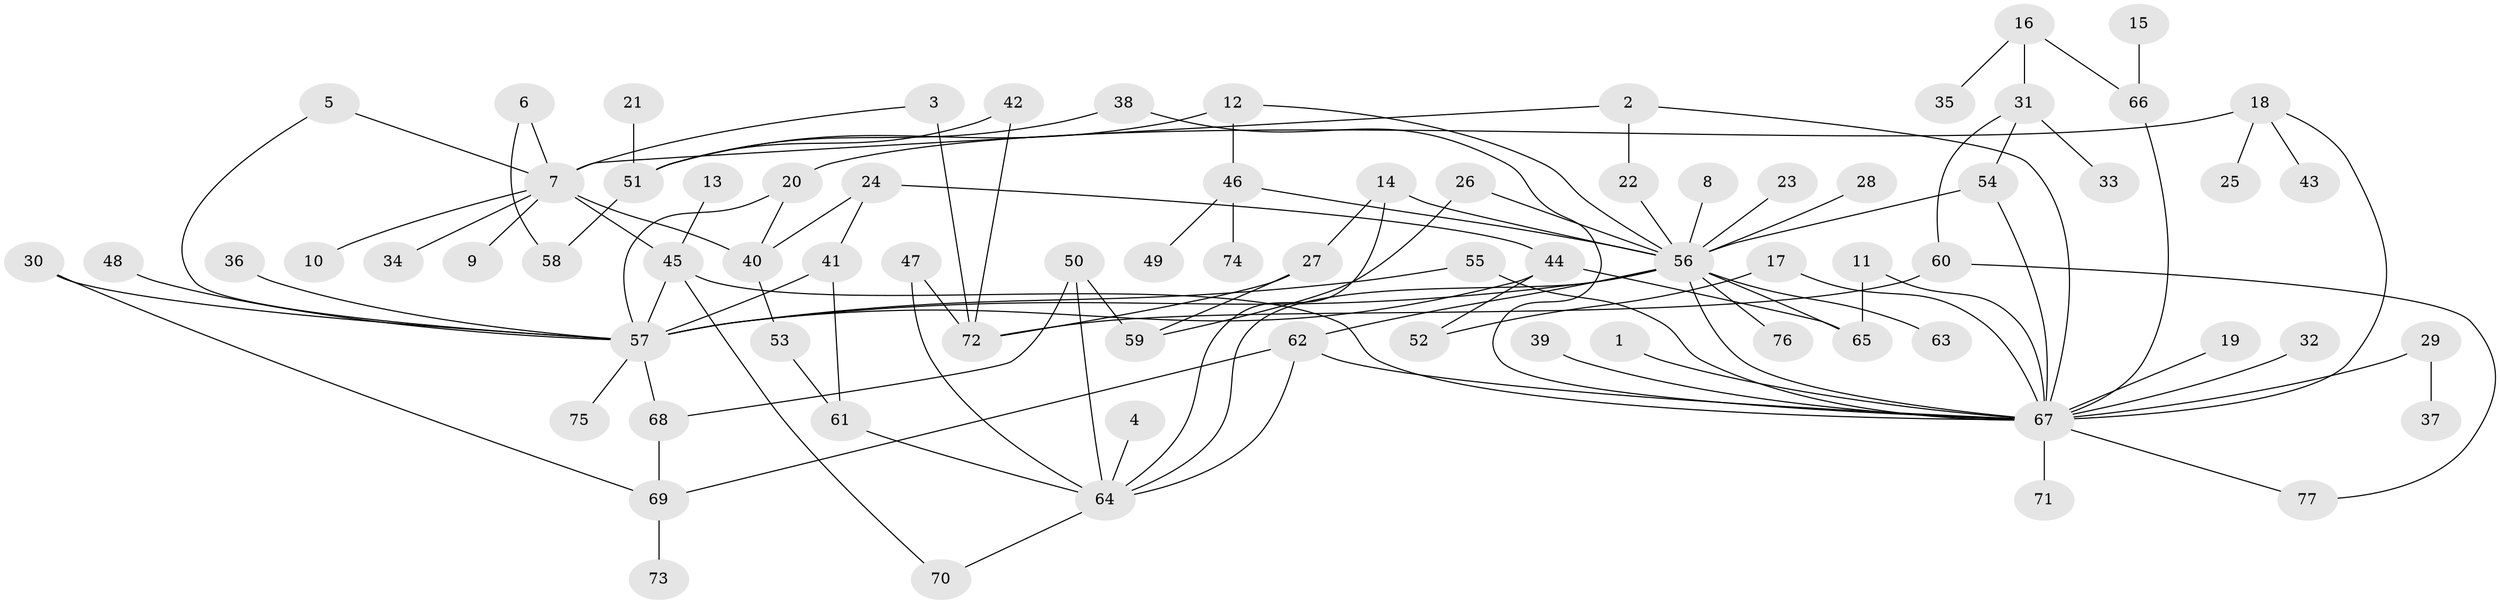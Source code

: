 // original degree distribution, {21: 0.007874015748031496, 20: 0.007874015748031496, 10: 0.007874015748031496, 7: 0.015748031496062992, 1: 0.48031496062992124, 15: 0.007874015748031496, 11: 0.007874015748031496, 4: 0.07086614173228346, 2: 0.18110236220472442, 3: 0.1732283464566929, 5: 0.031496062992125984, 6: 0.007874015748031496}
// Generated by graph-tools (version 1.1) at 2025/36/03/04/25 23:36:50]
// undirected, 77 vertices, 109 edges
graph export_dot {
  node [color=gray90,style=filled];
  1;
  2;
  3;
  4;
  5;
  6;
  7;
  8;
  9;
  10;
  11;
  12;
  13;
  14;
  15;
  16;
  17;
  18;
  19;
  20;
  21;
  22;
  23;
  24;
  25;
  26;
  27;
  28;
  29;
  30;
  31;
  32;
  33;
  34;
  35;
  36;
  37;
  38;
  39;
  40;
  41;
  42;
  43;
  44;
  45;
  46;
  47;
  48;
  49;
  50;
  51;
  52;
  53;
  54;
  55;
  56;
  57;
  58;
  59;
  60;
  61;
  62;
  63;
  64;
  65;
  66;
  67;
  68;
  69;
  70;
  71;
  72;
  73;
  74;
  75;
  76;
  77;
  1 -- 67 [weight=1.0];
  2 -- 7 [weight=1.0];
  2 -- 22 [weight=1.0];
  2 -- 67 [weight=1.0];
  3 -- 7 [weight=1.0];
  3 -- 72 [weight=2.0];
  4 -- 64 [weight=1.0];
  5 -- 7 [weight=1.0];
  5 -- 57 [weight=1.0];
  6 -- 7 [weight=1.0];
  6 -- 58 [weight=1.0];
  7 -- 9 [weight=1.0];
  7 -- 10 [weight=1.0];
  7 -- 34 [weight=1.0];
  7 -- 40 [weight=1.0];
  7 -- 45 [weight=1.0];
  8 -- 56 [weight=1.0];
  11 -- 65 [weight=1.0];
  11 -- 67 [weight=1.0];
  12 -- 46 [weight=1.0];
  12 -- 51 [weight=1.0];
  12 -- 56 [weight=1.0];
  13 -- 45 [weight=1.0];
  14 -- 27 [weight=1.0];
  14 -- 56 [weight=1.0];
  14 -- 64 [weight=1.0];
  15 -- 66 [weight=1.0];
  16 -- 31 [weight=1.0];
  16 -- 35 [weight=1.0];
  16 -- 66 [weight=1.0];
  17 -- 52 [weight=1.0];
  17 -- 67 [weight=1.0];
  18 -- 20 [weight=1.0];
  18 -- 25 [weight=1.0];
  18 -- 43 [weight=1.0];
  18 -- 67 [weight=1.0];
  19 -- 67 [weight=1.0];
  20 -- 40 [weight=1.0];
  20 -- 57 [weight=1.0];
  21 -- 51 [weight=1.0];
  22 -- 56 [weight=1.0];
  23 -- 56 [weight=1.0];
  24 -- 40 [weight=1.0];
  24 -- 41 [weight=1.0];
  24 -- 44 [weight=1.0];
  26 -- 56 [weight=1.0];
  26 -- 59 [weight=1.0];
  27 -- 59 [weight=1.0];
  27 -- 72 [weight=1.0];
  28 -- 56 [weight=1.0];
  29 -- 37 [weight=1.0];
  29 -- 67 [weight=1.0];
  30 -- 57 [weight=1.0];
  30 -- 69 [weight=1.0];
  31 -- 33 [weight=1.0];
  31 -- 54 [weight=1.0];
  31 -- 60 [weight=1.0];
  32 -- 67 [weight=1.0];
  36 -- 57 [weight=1.0];
  38 -- 51 [weight=1.0];
  38 -- 67 [weight=1.0];
  39 -- 67 [weight=1.0];
  40 -- 53 [weight=1.0];
  41 -- 57 [weight=1.0];
  41 -- 61 [weight=1.0];
  42 -- 51 [weight=1.0];
  42 -- 72 [weight=1.0];
  44 -- 52 [weight=1.0];
  44 -- 57 [weight=1.0];
  44 -- 65 [weight=1.0];
  45 -- 57 [weight=1.0];
  45 -- 67 [weight=1.0];
  45 -- 70 [weight=1.0];
  46 -- 49 [weight=1.0];
  46 -- 56 [weight=1.0];
  46 -- 74 [weight=1.0];
  47 -- 64 [weight=1.0];
  47 -- 72 [weight=1.0];
  48 -- 57 [weight=1.0];
  50 -- 59 [weight=1.0];
  50 -- 64 [weight=1.0];
  50 -- 68 [weight=1.0];
  51 -- 58 [weight=1.0];
  53 -- 61 [weight=1.0];
  54 -- 56 [weight=1.0];
  54 -- 67 [weight=1.0];
  55 -- 57 [weight=1.0];
  55 -- 67 [weight=1.0];
  56 -- 57 [weight=1.0];
  56 -- 62 [weight=1.0];
  56 -- 63 [weight=1.0];
  56 -- 64 [weight=1.0];
  56 -- 65 [weight=1.0];
  56 -- 67 [weight=1.0];
  56 -- 76 [weight=1.0];
  57 -- 68 [weight=1.0];
  57 -- 75 [weight=1.0];
  60 -- 72 [weight=1.0];
  60 -- 77 [weight=1.0];
  61 -- 64 [weight=1.0];
  62 -- 64 [weight=1.0];
  62 -- 67 [weight=1.0];
  62 -- 69 [weight=1.0];
  64 -- 70 [weight=1.0];
  66 -- 67 [weight=1.0];
  67 -- 71 [weight=2.0];
  67 -- 77 [weight=1.0];
  68 -- 69 [weight=1.0];
  69 -- 73 [weight=1.0];
}

